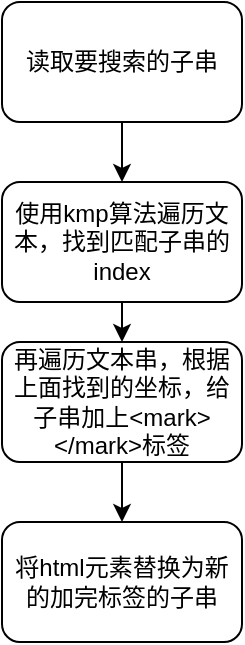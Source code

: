 <mxfile>
    <diagram id="Nd9Mo-ml-V0rdkyWNflq" name="第 1 页">
        <mxGraphModel dx="789" dy="585" grid="1" gridSize="10" guides="1" tooltips="1" connect="1" arrows="1" fold="1" page="1" pageScale="1" pageWidth="1654" pageHeight="2336" math="0" shadow="0">
            <root>
                <mxCell id="0"/>
                <mxCell id="1" parent="0"/>
                <mxCell id="4" value="" style="edgeStyle=none;html=1;" edge="1" parent="1" source="2" target="3">
                    <mxGeometry relative="1" as="geometry"/>
                </mxCell>
                <mxCell id="2" value="读取要搜索的子串" style="rounded=1;whiteSpace=wrap;html=1;" vertex="1" parent="1">
                    <mxGeometry x="240" y="70" width="120" height="60" as="geometry"/>
                </mxCell>
                <mxCell id="6" value="" style="edgeStyle=none;html=1;" edge="1" parent="1" source="3" target="5">
                    <mxGeometry relative="1" as="geometry"/>
                </mxCell>
                <mxCell id="3" value="使用kmp算法遍历文本，找到匹配子串的index" style="whiteSpace=wrap;html=1;rounded=1;" vertex="1" parent="1">
                    <mxGeometry x="240" y="160" width="120" height="60" as="geometry"/>
                </mxCell>
                <mxCell id="8" value="" style="edgeStyle=none;html=1;" edge="1" parent="1" source="5" target="7">
                    <mxGeometry relative="1" as="geometry"/>
                </mxCell>
                <mxCell id="5" value="再遍历文本串，根据上面找到的坐标，给子串加上&amp;lt;mark&amp;gt;&amp;lt;/mark&amp;gt;标签" style="whiteSpace=wrap;html=1;rounded=1;" vertex="1" parent="1">
                    <mxGeometry x="240" y="240" width="120" height="60" as="geometry"/>
                </mxCell>
                <mxCell id="7" value="将html元素替换为新的加完标签的子串" style="rounded=1;whiteSpace=wrap;html=1;" vertex="1" parent="1">
                    <mxGeometry x="240" y="330" width="120" height="60" as="geometry"/>
                </mxCell>
            </root>
        </mxGraphModel>
    </diagram>
</mxfile>